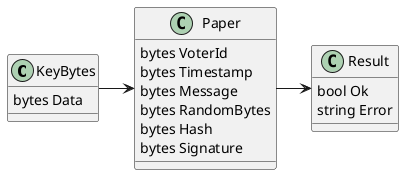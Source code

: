 @startuml vote-class

class KeyBytes {
    bytes Data
}

KeyBytes -right-> Paper

class Paper {
    bytes VoterId
	bytes Timestamp
	bytes Message
	bytes RandomBytes
	bytes Hash
	bytes Signature
}

Paper -right-> Result

class Result {
    bool Ok
    string Error
}

@enduml